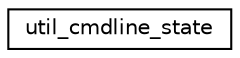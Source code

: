 digraph "Graphical Class Hierarchy"
{
 // LATEX_PDF_SIZE
  edge [fontname="Helvetica",fontsize="10",labelfontname="Helvetica",labelfontsize="10"];
  node [fontname="Helvetica",fontsize="10",shape=record];
  rankdir="LR";
  Node0 [label="util_cmdline_state",height=0.2,width=0.4,color="black", fillcolor="white", style="filled",URL="$structutil__cmdline__state.html",tooltip=" "];
}
